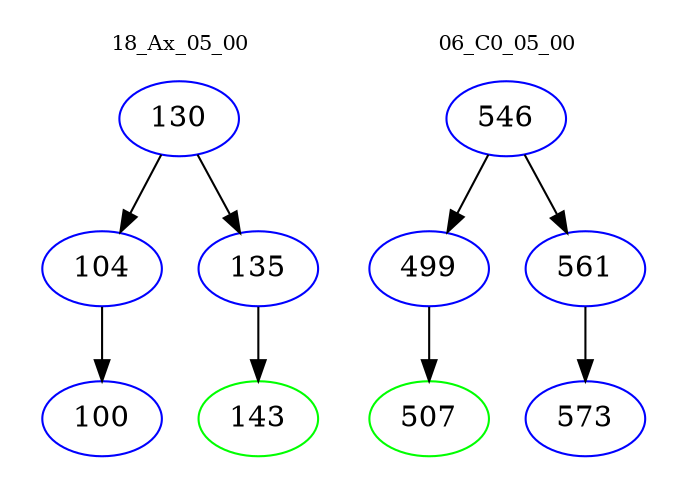 digraph{
subgraph cluster_0 {
color = white
label = "18_Ax_05_00";
fontsize=10;
T0_130 [label="130", color="blue"]
T0_130 -> T0_104 [color="black"]
T0_104 [label="104", color="blue"]
T0_104 -> T0_100 [color="black"]
T0_100 [label="100", color="blue"]
T0_130 -> T0_135 [color="black"]
T0_135 [label="135", color="blue"]
T0_135 -> T0_143 [color="black"]
T0_143 [label="143", color="green"]
}
subgraph cluster_1 {
color = white
label = "06_C0_05_00";
fontsize=10;
T1_546 [label="546", color="blue"]
T1_546 -> T1_499 [color="black"]
T1_499 [label="499", color="blue"]
T1_499 -> T1_507 [color="black"]
T1_507 [label="507", color="green"]
T1_546 -> T1_561 [color="black"]
T1_561 [label="561", color="blue"]
T1_561 -> T1_573 [color="black"]
T1_573 [label="573", color="blue"]
}
}
